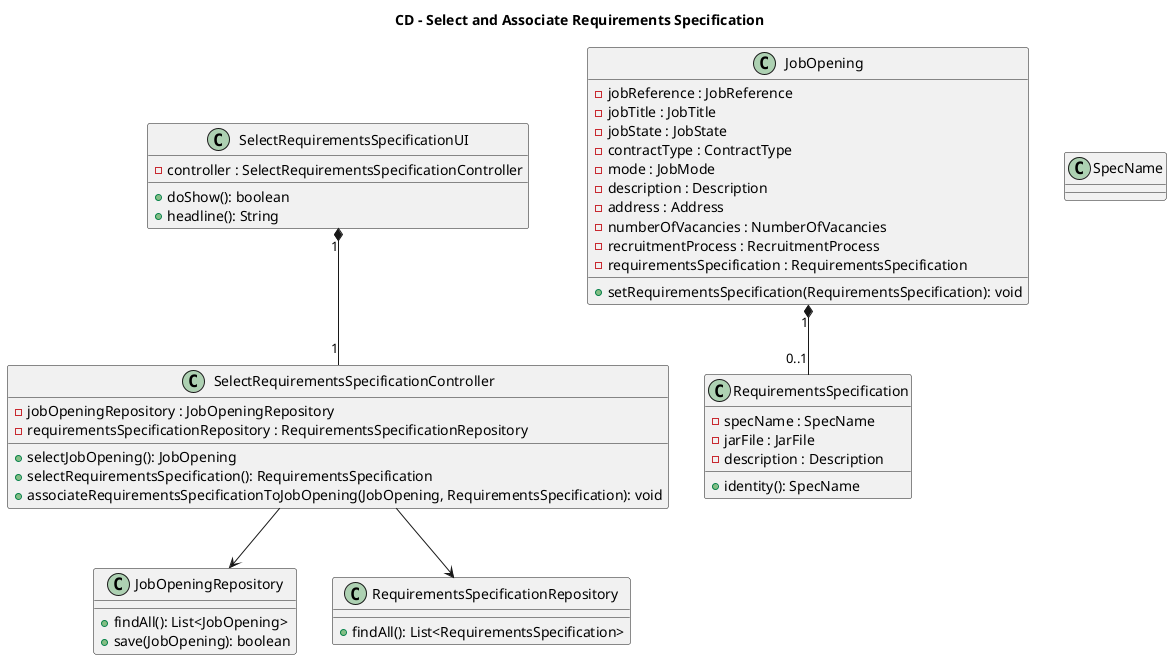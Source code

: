 @startuml
title CD - Select and Associate Requirements Specification



class SelectRequirementsSpecificationUI {
    -controller : SelectRequirementsSpecificationController

    +doShow(): boolean
    +headline(): String
}

class SelectRequirementsSpecificationController {
    -jobOpeningRepository : JobOpeningRepository
    -requirementsSpecificationRepository : RequirementsSpecificationRepository

    +selectJobOpening(): JobOpening
    +selectRequirementsSpecification(): RequirementsSpecification
    +associateRequirementsSpecificationToJobOpening(JobOpening, RequirementsSpecification): void
}

class JobOpeningRepository {
    +findAll(): List<JobOpening>
    +save(JobOpening): boolean
}

class RequirementsSpecificationRepository {
    +findAll(): List<RequirementsSpecification>
}

class JobOpening {
    -jobReference : JobReference
    -jobTitle : JobTitle
    -jobState : JobState
    -contractType : ContractType
    -mode : JobMode
    -description : Description
    -address : Address
    -numberOfVacancies : NumberOfVacancies
    -recruitmentProcess : RecruitmentProcess
    -requirementsSpecification : RequirementsSpecification

    +setRequirementsSpecification(RequirementsSpecification): void
}

class RequirementsSpecification {
    -specName : SpecName
    -jarFile : JarFile
    -description : Description

    +identity(): SpecName
}



class SpecName {
}

SelectRequirementsSpecificationUI "1" *-- "1" SelectRequirementsSpecificationController
SelectRequirementsSpecificationController --> JobOpeningRepository
SelectRequirementsSpecificationController --> RequirementsSpecificationRepository
JobOpening "1" *-- "0..1" RequirementsSpecification

@enduml
